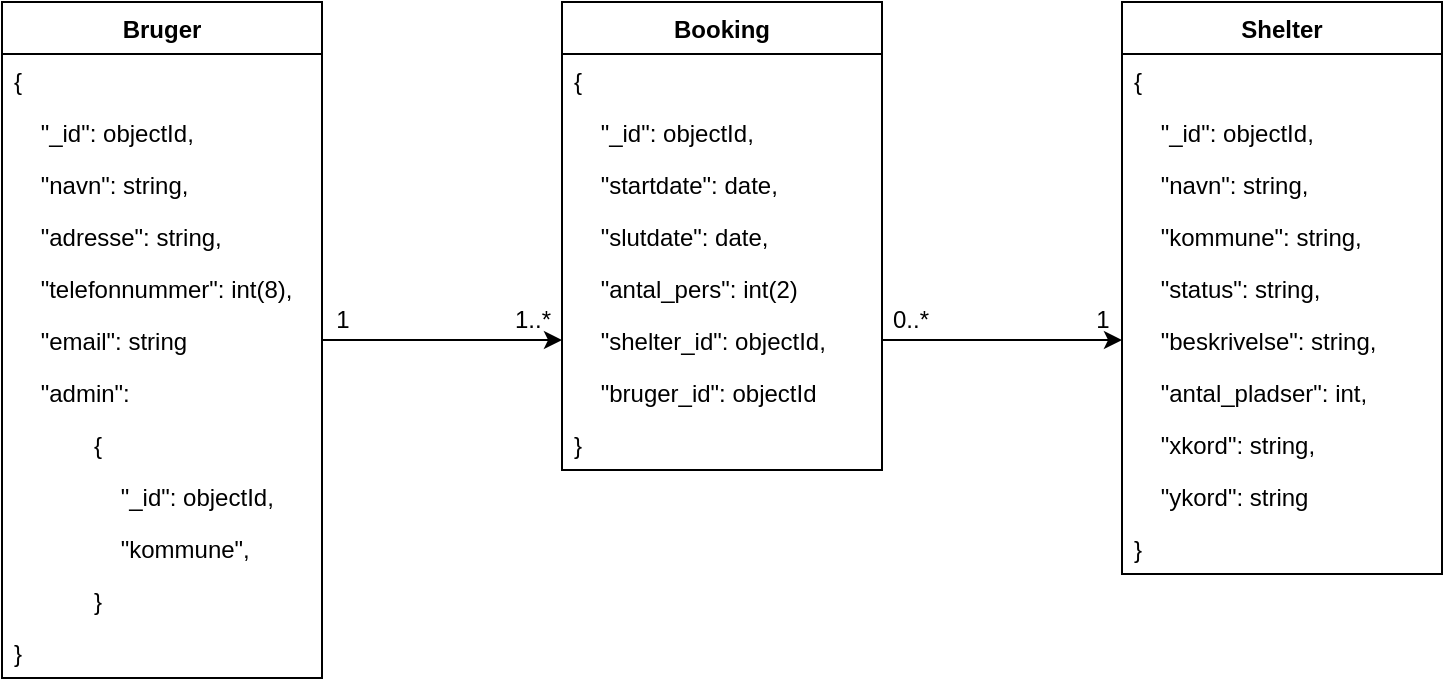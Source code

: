 <mxfile version="15.4.3" type="device"><diagram id="CXKntpXD1skJsI3J6Lj3" name="Page-1"><mxGraphModel dx="782" dy="436" grid="1" gridSize="10" guides="1" tooltips="1" connect="1" arrows="1" fold="1" page="1" pageScale="1" pageWidth="1169" pageHeight="827" math="0" shadow="0"><root><mxCell id="0"/><mxCell id="1" parent="0"/><mxCell id="KcLsEYiVN2rKlS_oSM7Z-1" value="Bruger" style="swimlane;fontStyle=1;childLayout=stackLayout;horizontal=1;startSize=26;fillColor=none;horizontalStack=0;resizeParent=1;resizeParentMax=0;resizeLast=0;collapsible=1;marginBottom=0;" vertex="1" parent="1"><mxGeometry x="40" y="80" width="160" height="338" as="geometry"/></mxCell><mxCell id="KcLsEYiVN2rKlS_oSM7Z-2" value="{" style="text;strokeColor=none;fillColor=none;align=left;verticalAlign=top;spacingLeft=4;spacingRight=4;overflow=hidden;rotatable=0;points=[[0,0.5],[1,0.5]];portConstraint=eastwest;" vertex="1" parent="KcLsEYiVN2rKlS_oSM7Z-1"><mxGeometry y="26" width="160" height="26" as="geometry"/></mxCell><mxCell id="KcLsEYiVN2rKlS_oSM7Z-3" value="    &quot;_id&quot;: objectId," style="text;strokeColor=none;fillColor=none;align=left;verticalAlign=top;spacingLeft=4;spacingRight=4;overflow=hidden;rotatable=0;points=[[0,0.5],[1,0.5]];portConstraint=eastwest;" vertex="1" parent="KcLsEYiVN2rKlS_oSM7Z-1"><mxGeometry y="52" width="160" height="26" as="geometry"/></mxCell><mxCell id="KcLsEYiVN2rKlS_oSM7Z-30" value="    &quot;navn&quot;: string," style="text;strokeColor=none;fillColor=none;align=left;verticalAlign=top;spacingLeft=4;spacingRight=4;overflow=hidden;rotatable=0;points=[[0,0.5],[1,0.5]];portConstraint=eastwest;" vertex="1" parent="KcLsEYiVN2rKlS_oSM7Z-1"><mxGeometry y="78" width="160" height="26" as="geometry"/></mxCell><mxCell id="KcLsEYiVN2rKlS_oSM7Z-31" value="    &quot;adresse&quot;: string," style="text;strokeColor=none;fillColor=none;align=left;verticalAlign=top;spacingLeft=4;spacingRight=4;overflow=hidden;rotatable=0;points=[[0,0.5],[1,0.5]];portConstraint=eastwest;" vertex="1" parent="KcLsEYiVN2rKlS_oSM7Z-1"><mxGeometry y="104" width="160" height="26" as="geometry"/></mxCell><mxCell id="KcLsEYiVN2rKlS_oSM7Z-4" value="    &quot;telefonnummer&quot;: int(8)," style="text;strokeColor=none;fillColor=none;align=left;verticalAlign=top;spacingLeft=4;spacingRight=4;overflow=hidden;rotatable=0;points=[[0,0.5],[1,0.5]];portConstraint=eastwest;" vertex="1" parent="KcLsEYiVN2rKlS_oSM7Z-1"><mxGeometry y="130" width="160" height="26" as="geometry"/></mxCell><mxCell id="KcLsEYiVN2rKlS_oSM7Z-17" value="    &quot;email&quot;: string" style="text;strokeColor=none;fillColor=none;align=left;verticalAlign=top;spacingLeft=4;spacingRight=4;overflow=hidden;rotatable=0;points=[[0,0.5],[1,0.5]];portConstraint=eastwest;" vertex="1" parent="KcLsEYiVN2rKlS_oSM7Z-1"><mxGeometry y="156" width="160" height="26" as="geometry"/></mxCell><mxCell id="KcLsEYiVN2rKlS_oSM7Z-34" value="    &quot;admin&quot;:" style="text;strokeColor=none;fillColor=none;align=left;verticalAlign=top;spacingLeft=4;spacingRight=4;overflow=hidden;rotatable=0;points=[[0,0.5],[1,0.5]];portConstraint=eastwest;" vertex="1" parent="KcLsEYiVN2rKlS_oSM7Z-1"><mxGeometry y="182" width="160" height="26" as="geometry"/></mxCell><mxCell id="KcLsEYiVN2rKlS_oSM7Z-36" value="            {" style="text;strokeColor=none;fillColor=none;align=left;verticalAlign=top;spacingLeft=4;spacingRight=4;overflow=hidden;rotatable=0;points=[[0,0.5],[1,0.5]];portConstraint=eastwest;" vertex="1" parent="KcLsEYiVN2rKlS_oSM7Z-1"><mxGeometry y="208" width="160" height="26" as="geometry"/></mxCell><mxCell id="KcLsEYiVN2rKlS_oSM7Z-35" value="                &quot;_id&quot;: objectId," style="text;strokeColor=none;fillColor=none;align=left;verticalAlign=top;spacingLeft=4;spacingRight=4;overflow=hidden;rotatable=0;points=[[0,0.5],[1,0.5]];portConstraint=eastwest;" vertex="1" parent="KcLsEYiVN2rKlS_oSM7Z-1"><mxGeometry y="234" width="160" height="26" as="geometry"/></mxCell><mxCell id="KcLsEYiVN2rKlS_oSM7Z-37" value="                &quot;kommune&quot;," style="text;strokeColor=none;fillColor=none;align=left;verticalAlign=top;spacingLeft=4;spacingRight=4;overflow=hidden;rotatable=0;points=[[0,0.5],[1,0.5]];portConstraint=eastwest;" vertex="1" parent="KcLsEYiVN2rKlS_oSM7Z-1"><mxGeometry y="260" width="160" height="26" as="geometry"/></mxCell><mxCell id="KcLsEYiVN2rKlS_oSM7Z-38" value="            }" style="text;strokeColor=none;fillColor=none;align=left;verticalAlign=top;spacingLeft=4;spacingRight=4;overflow=hidden;rotatable=0;points=[[0,0.5],[1,0.5]];portConstraint=eastwest;" vertex="1" parent="KcLsEYiVN2rKlS_oSM7Z-1"><mxGeometry y="286" width="160" height="26" as="geometry"/></mxCell><mxCell id="KcLsEYiVN2rKlS_oSM7Z-32" value="}" style="text;strokeColor=none;fillColor=none;align=left;verticalAlign=top;spacingLeft=4;spacingRight=4;overflow=hidden;rotatable=0;points=[[0,0.5],[1,0.5]];portConstraint=eastwest;" vertex="1" parent="KcLsEYiVN2rKlS_oSM7Z-1"><mxGeometry y="312" width="160" height="26" as="geometry"/></mxCell><mxCell id="KcLsEYiVN2rKlS_oSM7Z-5" value="Booking" style="swimlane;fontStyle=1;childLayout=stackLayout;horizontal=1;startSize=26;fillColor=none;horizontalStack=0;resizeParent=1;resizeParentMax=0;resizeLast=0;collapsible=1;marginBottom=0;" vertex="1" parent="1"><mxGeometry x="320" y="80" width="160" height="234" as="geometry"/></mxCell><mxCell id="KcLsEYiVN2rKlS_oSM7Z-33" value="{" style="text;strokeColor=none;fillColor=none;align=left;verticalAlign=top;spacingLeft=4;spacingRight=4;overflow=hidden;rotatable=0;points=[[0,0.5],[1,0.5]];portConstraint=eastwest;" vertex="1" parent="KcLsEYiVN2rKlS_oSM7Z-5"><mxGeometry y="26" width="160" height="26" as="geometry"/></mxCell><mxCell id="KcLsEYiVN2rKlS_oSM7Z-40" value="    &quot;_id&quot;: objectId," style="text;strokeColor=none;fillColor=none;align=left;verticalAlign=top;spacingLeft=4;spacingRight=4;overflow=hidden;rotatable=0;points=[[0,0.5],[1,0.5]];portConstraint=eastwest;" vertex="1" parent="KcLsEYiVN2rKlS_oSM7Z-5"><mxGeometry y="52" width="160" height="26" as="geometry"/></mxCell><mxCell id="KcLsEYiVN2rKlS_oSM7Z-6" value="    &quot;startdate&quot;: date," style="text;strokeColor=none;fillColor=none;align=left;verticalAlign=top;spacingLeft=4;spacingRight=4;overflow=hidden;rotatable=0;points=[[0,0.5],[1,0.5]];portConstraint=eastwest;" vertex="1" parent="KcLsEYiVN2rKlS_oSM7Z-5"><mxGeometry y="78" width="160" height="26" as="geometry"/></mxCell><mxCell id="KcLsEYiVN2rKlS_oSM7Z-7" value="    &quot;slutdate&quot;: date," style="text;strokeColor=none;fillColor=none;align=left;verticalAlign=top;spacingLeft=4;spacingRight=4;overflow=hidden;rotatable=0;points=[[0,0.5],[1,0.5]];portConstraint=eastwest;" vertex="1" parent="KcLsEYiVN2rKlS_oSM7Z-5"><mxGeometry y="104" width="160" height="26" as="geometry"/></mxCell><mxCell id="KcLsEYiVN2rKlS_oSM7Z-14" value="    &quot;antal_pers&quot;: int(2)" style="text;strokeColor=none;fillColor=none;align=left;verticalAlign=top;spacingLeft=4;spacingRight=4;overflow=hidden;rotatable=0;points=[[0,0.5],[1,0.5]];portConstraint=eastwest;" vertex="1" parent="KcLsEYiVN2rKlS_oSM7Z-5"><mxGeometry y="130" width="160" height="26" as="geometry"/></mxCell><mxCell id="KcLsEYiVN2rKlS_oSM7Z-8" value="    &quot;shelter_id&quot;: objectId," style="text;strokeColor=none;fillColor=none;align=left;verticalAlign=top;spacingLeft=4;spacingRight=4;overflow=hidden;rotatable=0;points=[[0,0.5],[1,0.5]];portConstraint=eastwest;" vertex="1" parent="KcLsEYiVN2rKlS_oSM7Z-5"><mxGeometry y="156" width="160" height="26" as="geometry"/></mxCell><mxCell id="KcLsEYiVN2rKlS_oSM7Z-15" value="    &quot;bruger_id&quot;: objectId" style="text;strokeColor=none;fillColor=none;align=left;verticalAlign=top;spacingLeft=4;spacingRight=4;overflow=hidden;rotatable=0;points=[[0,0.5],[1,0.5]];portConstraint=eastwest;" vertex="1" parent="KcLsEYiVN2rKlS_oSM7Z-5"><mxGeometry y="182" width="160" height="26" as="geometry"/></mxCell><mxCell id="KcLsEYiVN2rKlS_oSM7Z-39" value="}" style="text;strokeColor=none;fillColor=none;align=left;verticalAlign=top;spacingLeft=4;spacingRight=4;overflow=hidden;rotatable=0;points=[[0,0.5],[1,0.5]];portConstraint=eastwest;" vertex="1" parent="KcLsEYiVN2rKlS_oSM7Z-5"><mxGeometry y="208" width="160" height="26" as="geometry"/></mxCell><mxCell id="KcLsEYiVN2rKlS_oSM7Z-9" value="Shelter" style="swimlane;fontStyle=1;childLayout=stackLayout;horizontal=1;startSize=26;fillColor=none;horizontalStack=0;resizeParent=1;resizeParentMax=0;resizeLast=0;collapsible=1;marginBottom=0;" vertex="1" parent="1"><mxGeometry x="600" y="80" width="160" height="286" as="geometry"/></mxCell><mxCell id="KcLsEYiVN2rKlS_oSM7Z-41" value="{" style="text;strokeColor=none;fillColor=none;align=left;verticalAlign=top;spacingLeft=4;spacingRight=4;overflow=hidden;rotatable=0;points=[[0,0.5],[1,0.5]];portConstraint=eastwest;" vertex="1" parent="KcLsEYiVN2rKlS_oSM7Z-9"><mxGeometry y="26" width="160" height="26" as="geometry"/></mxCell><mxCell id="KcLsEYiVN2rKlS_oSM7Z-42" value="    &quot;_id&quot;: objectId," style="text;strokeColor=none;fillColor=none;align=left;verticalAlign=top;spacingLeft=4;spacingRight=4;overflow=hidden;rotatable=0;points=[[0,0.5],[1,0.5]];portConstraint=eastwest;" vertex="1" parent="KcLsEYiVN2rKlS_oSM7Z-9"><mxGeometry y="52" width="160" height="26" as="geometry"/></mxCell><mxCell id="KcLsEYiVN2rKlS_oSM7Z-12" value="    &quot;navn&quot;: string," style="text;strokeColor=none;fillColor=none;align=left;verticalAlign=top;spacingLeft=4;spacingRight=4;overflow=hidden;rotatable=0;points=[[0,0.5],[1,0.5]];portConstraint=eastwest;" vertex="1" parent="KcLsEYiVN2rKlS_oSM7Z-9"><mxGeometry y="78" width="160" height="26" as="geometry"/></mxCell><mxCell id="KcLsEYiVN2rKlS_oSM7Z-10" value="    &quot;kommune&quot;: string," style="text;strokeColor=none;fillColor=none;align=left;verticalAlign=top;spacingLeft=4;spacingRight=4;overflow=hidden;rotatable=0;points=[[0,0.5],[1,0.5]];portConstraint=eastwest;" vertex="1" parent="KcLsEYiVN2rKlS_oSM7Z-9"><mxGeometry y="104" width="160" height="26" as="geometry"/></mxCell><mxCell id="KcLsEYiVN2rKlS_oSM7Z-11" value="    &quot;status&quot;: string," style="text;strokeColor=none;fillColor=none;align=left;verticalAlign=top;spacingLeft=4;spacingRight=4;overflow=hidden;rotatable=0;points=[[0,0.5],[1,0.5]];portConstraint=eastwest;" vertex="1" parent="KcLsEYiVN2rKlS_oSM7Z-9"><mxGeometry y="130" width="160" height="26" as="geometry"/></mxCell><mxCell id="KcLsEYiVN2rKlS_oSM7Z-21" value="    &quot;beskrivelse&quot;: string," style="text;strokeColor=none;fillColor=none;align=left;verticalAlign=top;spacingLeft=4;spacingRight=4;overflow=hidden;rotatable=0;points=[[0,0.5],[1,0.5]];portConstraint=eastwest;" vertex="1" parent="KcLsEYiVN2rKlS_oSM7Z-9"><mxGeometry y="156" width="160" height="26" as="geometry"/></mxCell><mxCell id="KcLsEYiVN2rKlS_oSM7Z-22" value="    &quot;antal_pladser&quot;: int," style="text;strokeColor=none;fillColor=none;align=left;verticalAlign=top;spacingLeft=4;spacingRight=4;overflow=hidden;rotatable=0;points=[[0,0.5],[1,0.5]];portConstraint=eastwest;" vertex="1" parent="KcLsEYiVN2rKlS_oSM7Z-9"><mxGeometry y="182" width="160" height="26" as="geometry"/></mxCell><mxCell id="KcLsEYiVN2rKlS_oSM7Z-20" value="    &quot;xkord&quot;: string," style="text;strokeColor=none;fillColor=none;align=left;verticalAlign=top;spacingLeft=4;spacingRight=4;overflow=hidden;rotatable=0;points=[[0,0.5],[1,0.5]];portConstraint=eastwest;" vertex="1" parent="KcLsEYiVN2rKlS_oSM7Z-9"><mxGeometry y="208" width="160" height="26" as="geometry"/></mxCell><mxCell id="KcLsEYiVN2rKlS_oSM7Z-19" value="    &quot;ykord&quot;: string" style="text;strokeColor=none;fillColor=none;align=left;verticalAlign=top;spacingLeft=4;spacingRight=4;overflow=hidden;rotatable=0;points=[[0,0.5],[1,0.5]];portConstraint=eastwest;" vertex="1" parent="KcLsEYiVN2rKlS_oSM7Z-9"><mxGeometry y="234" width="160" height="26" as="geometry"/></mxCell><mxCell id="KcLsEYiVN2rKlS_oSM7Z-43" value="}" style="text;strokeColor=none;fillColor=none;align=left;verticalAlign=top;spacingLeft=4;spacingRight=4;overflow=hidden;rotatable=0;points=[[0,0.5],[1,0.5]];portConstraint=eastwest;" vertex="1" parent="KcLsEYiVN2rKlS_oSM7Z-9"><mxGeometry y="260" width="160" height="26" as="geometry"/></mxCell><mxCell id="KcLsEYiVN2rKlS_oSM7Z-24" style="edgeStyle=orthogonalEdgeStyle;rounded=0;orthogonalLoop=1;jettySize=auto;html=1;entryX=0;entryY=0.5;entryDx=0;entryDy=0;" edge="1" parent="1" source="KcLsEYiVN2rKlS_oSM7Z-18" target="KcLsEYiVN2rKlS_oSM7Z-8"><mxGeometry relative="1" as="geometry"/></mxCell><mxCell id="KcLsEYiVN2rKlS_oSM7Z-25" value="1..*" style="text;html=1;align=center;verticalAlign=middle;resizable=0;points=[];autosize=1;strokeColor=none;fillColor=none;" vertex="1" parent="1"><mxGeometry x="290" y="229" width="30" height="20" as="geometry"/></mxCell><mxCell id="KcLsEYiVN2rKlS_oSM7Z-26" value="1" style="text;html=1;align=center;verticalAlign=middle;resizable=0;points=[];autosize=1;strokeColor=none;fillColor=none;" vertex="1" parent="1"><mxGeometry x="200" y="229" width="20" height="20" as="geometry"/></mxCell><mxCell id="KcLsEYiVN2rKlS_oSM7Z-28" value="1" style="text;html=1;align=center;verticalAlign=middle;resizable=0;points=[];autosize=1;strokeColor=none;fillColor=none;" vertex="1" parent="1"><mxGeometry x="580" y="229" width="20" height="20" as="geometry"/></mxCell><mxCell id="KcLsEYiVN2rKlS_oSM7Z-29" value="0..*" style="text;html=1;align=center;verticalAlign=middle;resizable=0;points=[];autosize=1;strokeColor=none;fillColor=none;" vertex="1" parent="1"><mxGeometry x="479" y="229" width="30" height="20" as="geometry"/></mxCell><mxCell id="KcLsEYiVN2rKlS_oSM7Z-44" style="edgeStyle=orthogonalEdgeStyle;rounded=0;orthogonalLoop=1;jettySize=auto;html=1;entryX=0;entryY=0.5;entryDx=0;entryDy=0;" edge="1" parent="1" source="KcLsEYiVN2rKlS_oSM7Z-17" target="KcLsEYiVN2rKlS_oSM7Z-8"><mxGeometry relative="1" as="geometry"/></mxCell><mxCell id="KcLsEYiVN2rKlS_oSM7Z-45" style="edgeStyle=orthogonalEdgeStyle;rounded=0;orthogonalLoop=1;jettySize=auto;html=1;entryX=0;entryY=0.5;entryDx=0;entryDy=0;" edge="1" parent="1" source="KcLsEYiVN2rKlS_oSM7Z-8" target="KcLsEYiVN2rKlS_oSM7Z-21"><mxGeometry relative="1" as="geometry"/></mxCell></root></mxGraphModel></diagram></mxfile>